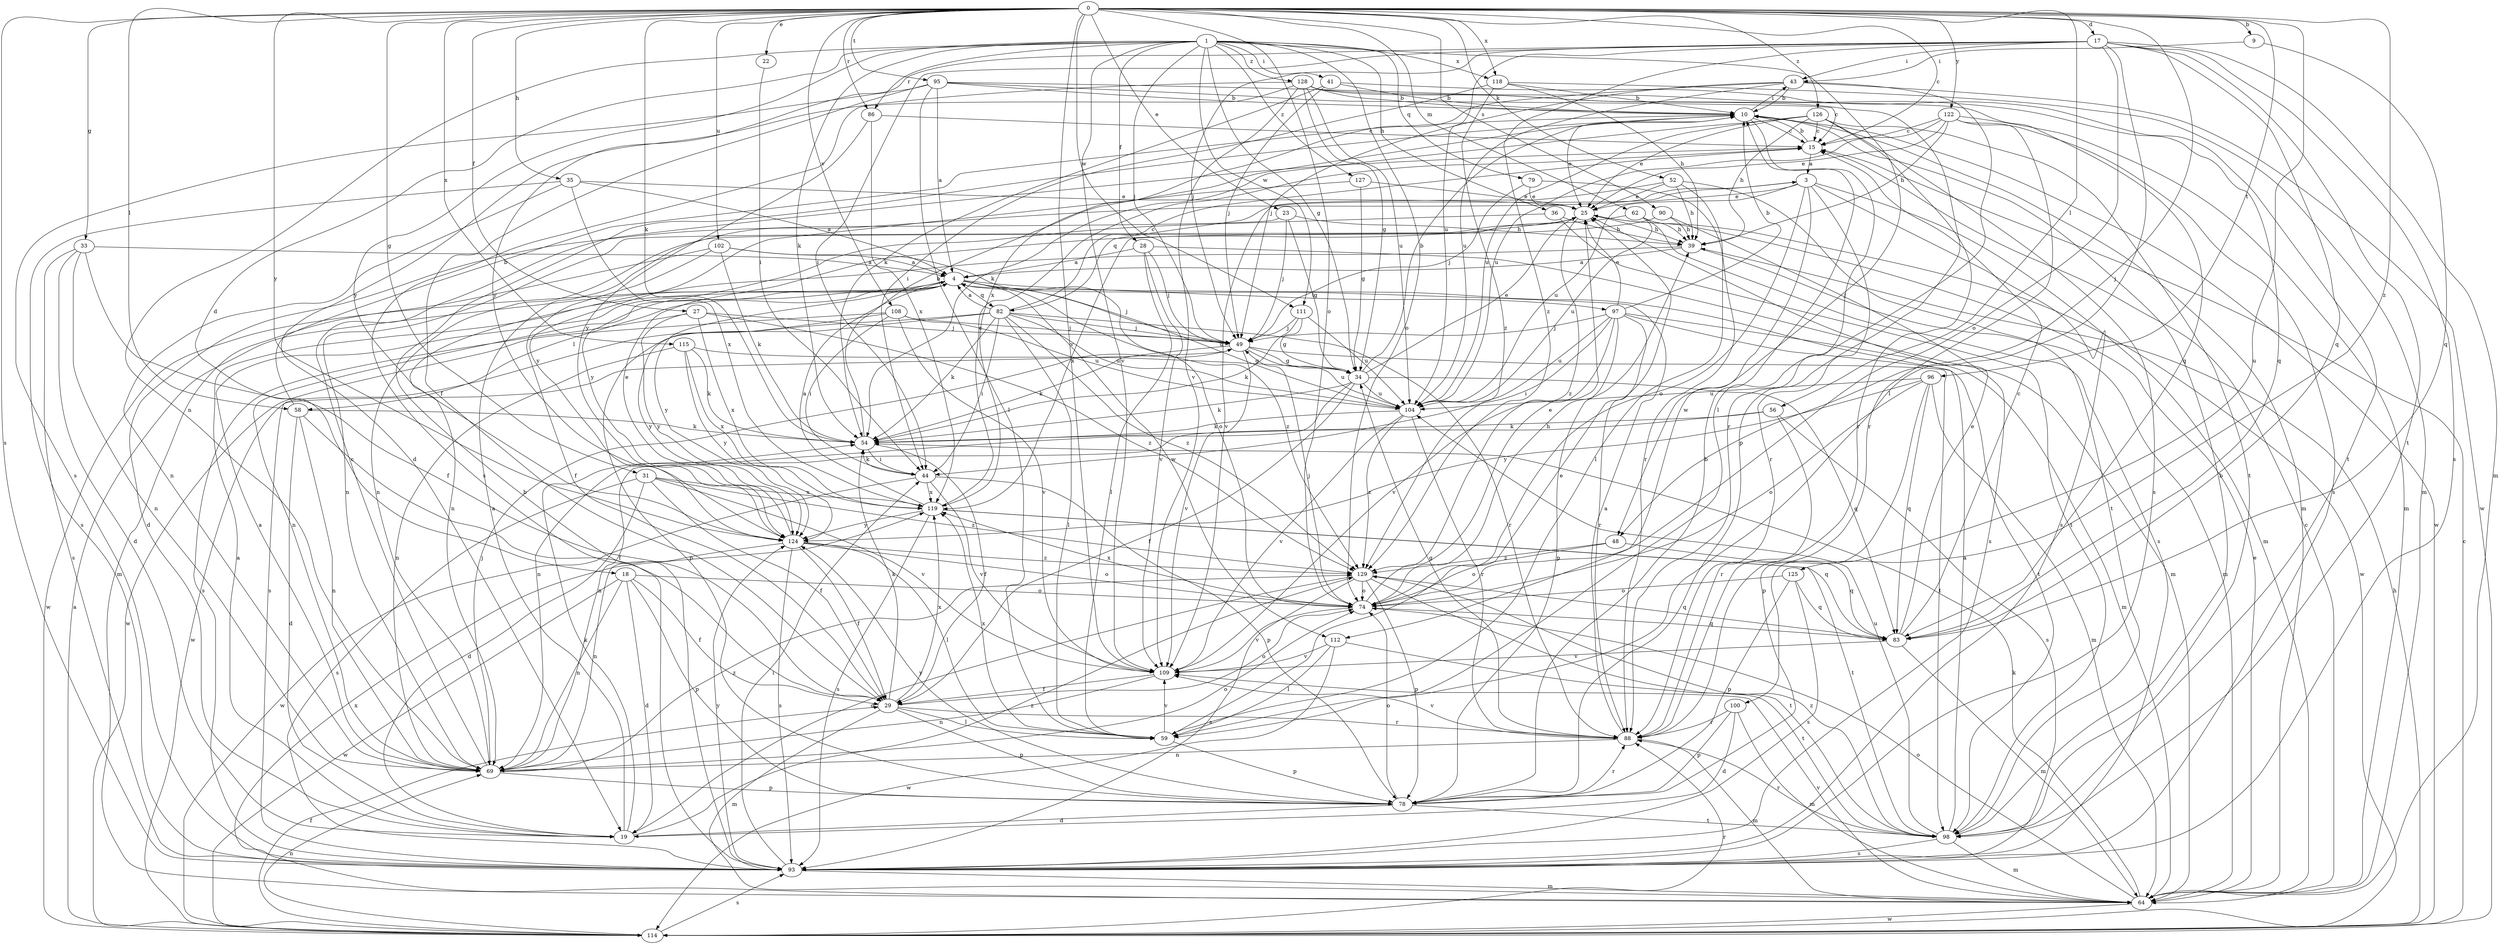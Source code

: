 strict digraph  {
0;
1;
3;
4;
9;
10;
15;
17;
18;
19;
22;
23;
25;
27;
28;
29;
31;
33;
34;
35;
36;
39;
41;
43;
44;
48;
49;
52;
54;
56;
58;
59;
62;
64;
69;
74;
78;
79;
82;
83;
86;
88;
90;
93;
95;
96;
97;
98;
100;
102;
104;
108;
109;
111;
112;
114;
115;
118;
119;
122;
124;
125;
126;
127;
128;
129;
0 -> 9  [label=b];
0 -> 15  [label=c];
0 -> 17  [label=d];
0 -> 22  [label=e];
0 -> 23  [label=e];
0 -> 27  [label=f];
0 -> 31  [label=g];
0 -> 33  [label=g];
0 -> 35  [label=h];
0 -> 48  [label=j];
0 -> 52  [label=k];
0 -> 54  [label=k];
0 -> 56  [label=l];
0 -> 58  [label=l];
0 -> 62  [label=m];
0 -> 74  [label=o];
0 -> 86  [label=r];
0 -> 90  [label=s];
0 -> 93  [label=s];
0 -> 95  [label=t];
0 -> 96  [label=t];
0 -> 100  [label=u];
0 -> 102  [label=u];
0 -> 108  [label=v];
0 -> 109  [label=v];
0 -> 111  [label=w];
0 -> 115  [label=x];
0 -> 118  [label=x];
0 -> 122  [label=y];
0 -> 124  [label=y];
0 -> 125  [label=z];
0 -> 126  [label=z];
1 -> 18  [label=d];
1 -> 28  [label=f];
1 -> 34  [label=g];
1 -> 36  [label=h];
1 -> 41  [label=i];
1 -> 48  [label=j];
1 -> 49  [label=j];
1 -> 54  [label=k];
1 -> 69  [label=n];
1 -> 74  [label=o];
1 -> 79  [label=q];
1 -> 86  [label=r];
1 -> 109  [label=v];
1 -> 111  [label=w];
1 -> 118  [label=x];
1 -> 124  [label=y];
1 -> 127  [label=z];
1 -> 128  [label=z];
3 -> 25  [label=e];
3 -> 64  [label=m];
3 -> 74  [label=o];
3 -> 82  [label=q];
3 -> 88  [label=r];
3 -> 93  [label=s];
3 -> 104  [label=u];
3 -> 112  [label=w];
4 -> 49  [label=j];
4 -> 58  [label=l];
4 -> 69  [label=n];
4 -> 82  [label=q];
4 -> 97  [label=t];
4 -> 104  [label=u];
4 -> 112  [label=w];
4 -> 114  [label=w];
4 -> 124  [label=y];
4 -> 129  [label=z];
9 -> 43  [label=i];
9 -> 83  [label=q];
10 -> 15  [label=c];
10 -> 25  [label=e];
10 -> 43  [label=i];
10 -> 64  [label=m];
10 -> 88  [label=r];
10 -> 114  [label=w];
15 -> 3  [label=a];
15 -> 10  [label=b];
17 -> 43  [label=i];
17 -> 44  [label=i];
17 -> 49  [label=j];
17 -> 59  [label=l];
17 -> 64  [label=m];
17 -> 74  [label=o];
17 -> 83  [label=q];
17 -> 93  [label=s];
17 -> 98  [label=t];
17 -> 104  [label=u];
17 -> 124  [label=y];
17 -> 129  [label=z];
18 -> 19  [label=d];
18 -> 29  [label=f];
18 -> 69  [label=n];
18 -> 74  [label=o];
18 -> 78  [label=p];
18 -> 114  [label=w];
19 -> 3  [label=a];
19 -> 4  [label=a];
19 -> 54  [label=k];
19 -> 129  [label=z];
22 -> 44  [label=i];
23 -> 19  [label=d];
23 -> 34  [label=g];
23 -> 39  [label=h];
23 -> 49  [label=j];
25 -> 39  [label=h];
25 -> 69  [label=n];
25 -> 114  [label=w];
25 -> 129  [label=z];
27 -> 49  [label=j];
27 -> 93  [label=s];
27 -> 119  [label=x];
27 -> 124  [label=y];
27 -> 129  [label=z];
28 -> 4  [label=a];
28 -> 49  [label=j];
28 -> 59  [label=l];
28 -> 64  [label=m];
28 -> 109  [label=v];
29 -> 54  [label=k];
29 -> 59  [label=l];
29 -> 64  [label=m];
29 -> 74  [label=o];
29 -> 78  [label=p];
29 -> 88  [label=r];
29 -> 119  [label=x];
31 -> 19  [label=d];
31 -> 29  [label=f];
31 -> 93  [label=s];
31 -> 109  [label=v];
31 -> 119  [label=x];
31 -> 129  [label=z];
33 -> 4  [label=a];
33 -> 19  [label=d];
33 -> 29  [label=f];
33 -> 69  [label=n];
33 -> 93  [label=s];
34 -> 10  [label=b];
34 -> 25  [label=e];
34 -> 29  [label=f];
34 -> 54  [label=k];
34 -> 69  [label=n];
34 -> 83  [label=q];
34 -> 104  [label=u];
35 -> 4  [label=a];
35 -> 25  [label=e];
35 -> 69  [label=n];
35 -> 93  [label=s];
35 -> 119  [label=x];
36 -> 39  [label=h];
36 -> 98  [label=t];
36 -> 124  [label=y];
39 -> 4  [label=a];
39 -> 64  [label=m];
39 -> 69  [label=n];
41 -> 10  [label=b];
41 -> 49  [label=j];
41 -> 54  [label=k];
41 -> 98  [label=t];
43 -> 10  [label=b];
43 -> 49  [label=j];
43 -> 59  [label=l];
43 -> 104  [label=u];
43 -> 114  [label=w];
43 -> 119  [label=x];
44 -> 54  [label=k];
44 -> 78  [label=p];
44 -> 109  [label=v];
44 -> 114  [label=w];
44 -> 119  [label=x];
48 -> 74  [label=o];
48 -> 83  [label=q];
48 -> 129  [label=z];
49 -> 34  [label=g];
49 -> 54  [label=k];
49 -> 98  [label=t];
49 -> 104  [label=u];
49 -> 109  [label=v];
49 -> 114  [label=w];
52 -> 25  [label=e];
52 -> 39  [label=h];
52 -> 59  [label=l];
52 -> 98  [label=t];
52 -> 109  [label=v];
54 -> 10  [label=b];
54 -> 29  [label=f];
54 -> 44  [label=i];
56 -> 54  [label=k];
56 -> 69  [label=n];
56 -> 88  [label=r];
56 -> 93  [label=s];
58 -> 10  [label=b];
58 -> 19  [label=d];
58 -> 29  [label=f];
58 -> 54  [label=k];
58 -> 69  [label=n];
59 -> 25  [label=e];
59 -> 78  [label=p];
59 -> 109  [label=v];
59 -> 119  [label=x];
62 -> 39  [label=h];
62 -> 69  [label=n];
62 -> 93  [label=s];
62 -> 104  [label=u];
64 -> 15  [label=c];
64 -> 25  [label=e];
64 -> 54  [label=k];
64 -> 74  [label=o];
64 -> 109  [label=v];
64 -> 114  [label=w];
64 -> 119  [label=x];
69 -> 4  [label=a];
69 -> 15  [label=c];
69 -> 49  [label=j];
69 -> 74  [label=o];
69 -> 78  [label=p];
69 -> 129  [label=z];
74 -> 25  [label=e];
74 -> 39  [label=h];
74 -> 49  [label=j];
74 -> 83  [label=q];
74 -> 109  [label=v];
74 -> 119  [label=x];
78 -> 10  [label=b];
78 -> 19  [label=d];
78 -> 74  [label=o];
78 -> 88  [label=r];
78 -> 98  [label=t];
78 -> 124  [label=y];
79 -> 25  [label=e];
79 -> 49  [label=j];
79 -> 88  [label=r];
82 -> 4  [label=a];
82 -> 15  [label=c];
82 -> 44  [label=i];
82 -> 49  [label=j];
82 -> 54  [label=k];
82 -> 59  [label=l];
82 -> 78  [label=p];
82 -> 88  [label=r];
82 -> 93  [label=s];
82 -> 104  [label=u];
82 -> 129  [label=z];
83 -> 15  [label=c];
83 -> 25  [label=e];
83 -> 64  [label=m];
83 -> 109  [label=v];
86 -> 15  [label=c];
86 -> 119  [label=x];
86 -> 124  [label=y];
88 -> 4  [label=a];
88 -> 34  [label=g];
88 -> 64  [label=m];
88 -> 69  [label=n];
88 -> 109  [label=v];
90 -> 39  [label=h];
90 -> 93  [label=s];
90 -> 119  [label=x];
93 -> 10  [label=b];
93 -> 44  [label=i];
93 -> 64  [label=m];
93 -> 124  [label=y];
95 -> 4  [label=a];
95 -> 10  [label=b];
95 -> 15  [label=c];
95 -> 29  [label=f];
95 -> 59  [label=l];
95 -> 83  [label=q];
95 -> 93  [label=s];
96 -> 64  [label=m];
96 -> 74  [label=o];
96 -> 78  [label=p];
96 -> 83  [label=q];
96 -> 104  [label=u];
96 -> 124  [label=y];
97 -> 10  [label=b];
97 -> 25  [label=e];
97 -> 44  [label=i];
97 -> 49  [label=j];
97 -> 64  [label=m];
97 -> 78  [label=p];
97 -> 88  [label=r];
97 -> 98  [label=t];
97 -> 104  [label=u];
97 -> 109  [label=v];
98 -> 4  [label=a];
98 -> 10  [label=b];
98 -> 64  [label=m];
98 -> 88  [label=r];
98 -> 93  [label=s];
98 -> 104  [label=u];
98 -> 129  [label=z];
100 -> 19  [label=d];
100 -> 64  [label=m];
100 -> 78  [label=p];
100 -> 88  [label=r];
102 -> 4  [label=a];
102 -> 29  [label=f];
102 -> 54  [label=k];
102 -> 64  [label=m];
102 -> 74  [label=o];
104 -> 54  [label=k];
104 -> 88  [label=r];
104 -> 109  [label=v];
104 -> 129  [label=z];
108 -> 44  [label=i];
108 -> 49  [label=j];
108 -> 104  [label=u];
108 -> 109  [label=v];
108 -> 114  [label=w];
108 -> 124  [label=y];
109 -> 29  [label=f];
109 -> 69  [label=n];
111 -> 34  [label=g];
111 -> 49  [label=j];
111 -> 54  [label=k];
111 -> 104  [label=u];
112 -> 59  [label=l];
112 -> 98  [label=t];
112 -> 109  [label=v];
112 -> 114  [label=w];
114 -> 4  [label=a];
114 -> 15  [label=c];
114 -> 29  [label=f];
114 -> 39  [label=h];
114 -> 69  [label=n];
114 -> 88  [label=r];
114 -> 93  [label=s];
115 -> 34  [label=g];
115 -> 54  [label=k];
115 -> 69  [label=n];
115 -> 119  [label=x];
115 -> 124  [label=y];
118 -> 10  [label=b];
118 -> 39  [label=h];
118 -> 44  [label=i];
118 -> 64  [label=m];
118 -> 129  [label=z];
119 -> 4  [label=a];
119 -> 15  [label=c];
119 -> 83  [label=q];
119 -> 93  [label=s];
119 -> 98  [label=t];
119 -> 124  [label=y];
122 -> 15  [label=c];
122 -> 25  [label=e];
122 -> 39  [label=h];
122 -> 64  [label=m];
122 -> 88  [label=r];
122 -> 93  [label=s];
122 -> 104  [label=u];
124 -> 25  [label=e];
124 -> 29  [label=f];
124 -> 59  [label=l];
124 -> 69  [label=n];
124 -> 74  [label=o];
124 -> 93  [label=s];
124 -> 129  [label=z];
125 -> 74  [label=o];
125 -> 78  [label=p];
125 -> 83  [label=q];
125 -> 93  [label=s];
126 -> 15  [label=c];
126 -> 25  [label=e];
126 -> 39  [label=h];
126 -> 54  [label=k];
126 -> 88  [label=r];
126 -> 93  [label=s];
126 -> 98  [label=t];
126 -> 104  [label=u];
127 -> 25  [label=e];
127 -> 34  [label=g];
127 -> 124  [label=y];
128 -> 10  [label=b];
128 -> 19  [label=d];
128 -> 34  [label=g];
128 -> 78  [label=p];
128 -> 83  [label=q];
128 -> 93  [label=s];
128 -> 104  [label=u];
128 -> 109  [label=v];
129 -> 19  [label=d];
129 -> 74  [label=o];
129 -> 78  [label=p];
129 -> 83  [label=q];
129 -> 93  [label=s];
129 -> 98  [label=t];
}
